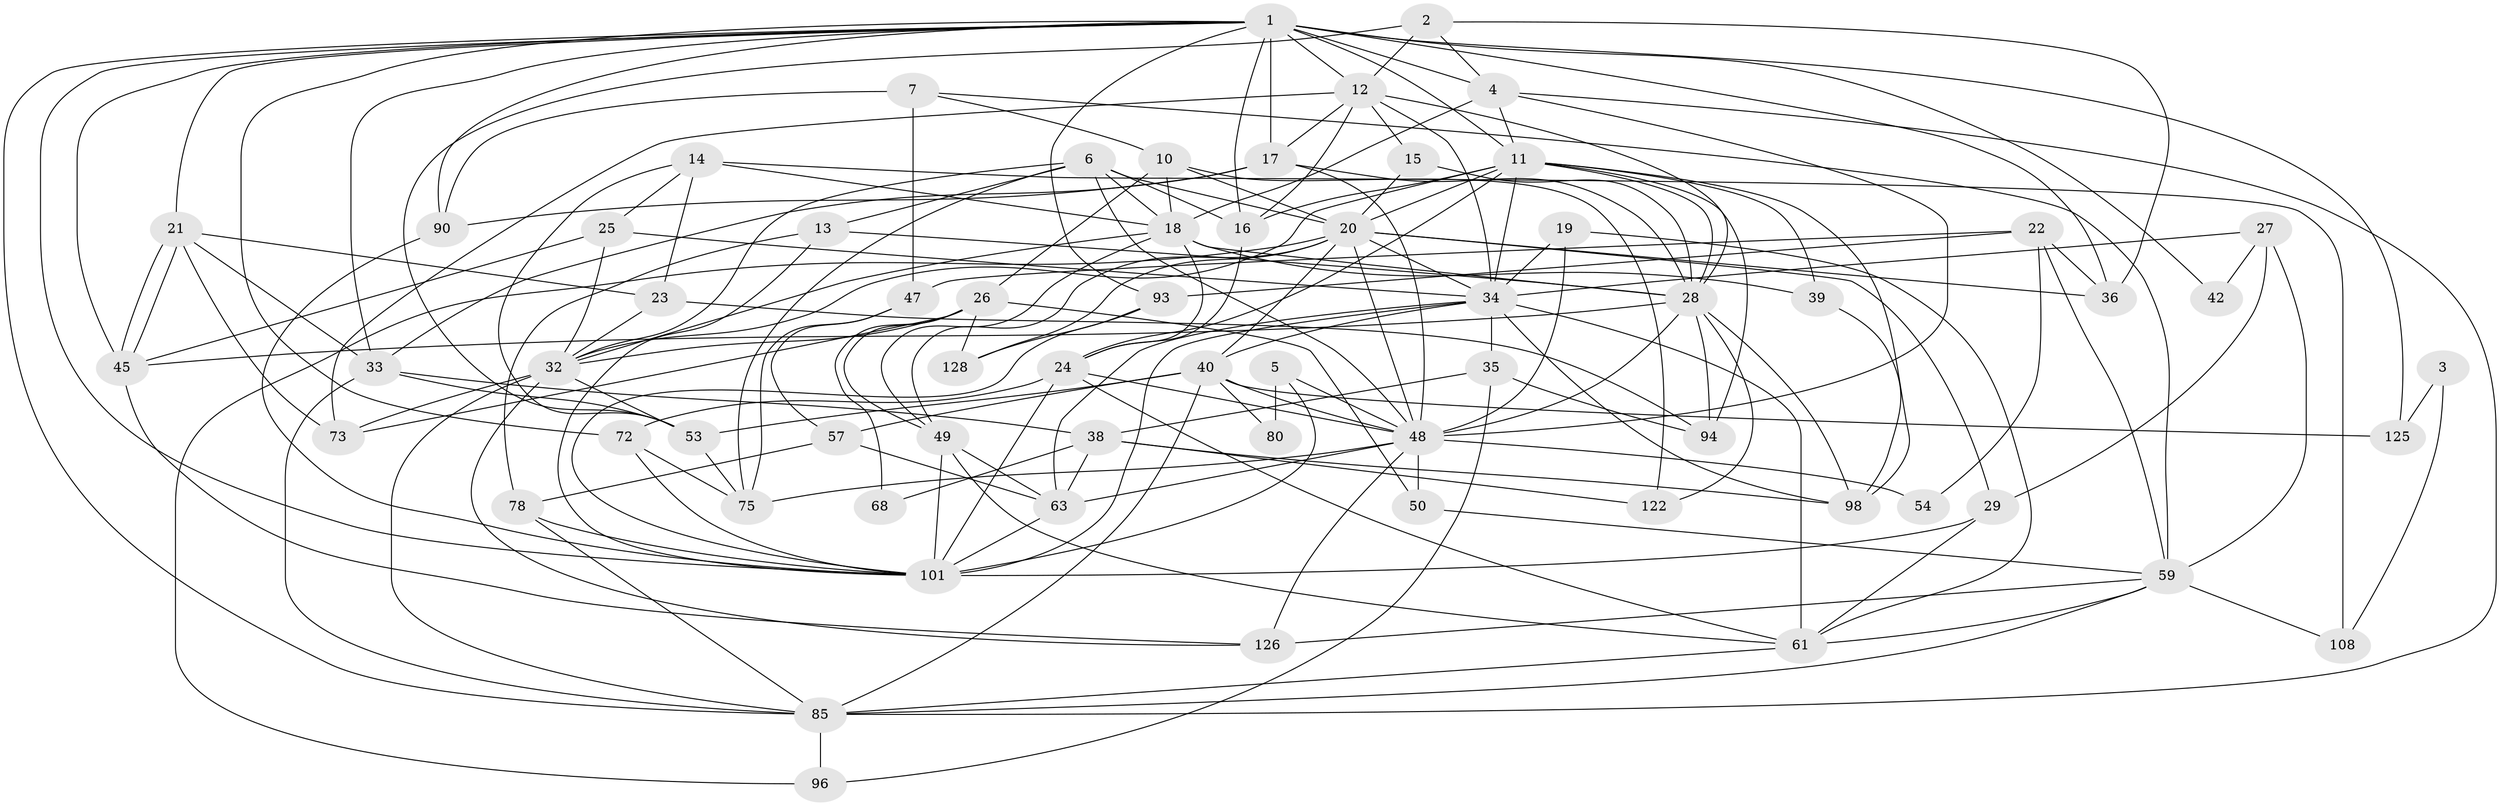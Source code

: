// original degree distribution, {7: 0.015267175572519083, 4: 0.2748091603053435, 2: 0.12213740458015267, 5: 0.1984732824427481, 3: 0.2748091603053435, 6: 0.09923664122137404, 8: 0.007633587786259542, 10: 0.007633587786259542}
// Generated by graph-tools (version 1.1) at 2025/14/03/09/25 04:14:58]
// undirected, 65 vertices, 182 edges
graph export_dot {
graph [start="1"]
  node [color=gray90,style=filled];
  1 [super="+79+97+30+9"];
  2;
  3;
  4 [super="+129+8+46"];
  5;
  6 [super="+87+88"];
  7 [super="+37"];
  10 [super="+31"];
  11 [super="+65+100+82"];
  12 [super="+91+102"];
  13 [super="+60+62"];
  14;
  15;
  16;
  17 [super="+106"];
  18 [super="+43"];
  19;
  20 [super="+89+71"];
  21;
  22 [super="+66"];
  23;
  24 [super="+104+111"];
  25;
  26 [super="+95"];
  27;
  28 [super="+83+56"];
  29;
  32 [super="+58+41"];
  33 [super="+120+69"];
  34 [super="+51+52"];
  35 [super="+115"];
  36;
  38 [super="+107"];
  39;
  40;
  42;
  45 [super="+92"];
  47 [super="+81"];
  48 [super="+64+70"];
  49 [super="+118+123"];
  50;
  53 [super="+121+119"];
  54;
  57;
  59 [super="+67"];
  61 [super="+74"];
  63 [super="+105+124"];
  68;
  72;
  73;
  75;
  78;
  80;
  85 [super="+99"];
  90;
  93;
  94;
  96 [super="+127"];
  98;
  101 [super="+110+112"];
  108;
  122;
  125;
  126;
  128;
  1 -- 42;
  1 -- 125;
  1 -- 17 [weight=3];
  1 -- 36;
  1 -- 101;
  1 -- 72;
  1 -- 4;
  1 -- 16;
  1 -- 21;
  1 -- 11 [weight=2];
  1 -- 45;
  1 -- 33;
  1 -- 85;
  1 -- 90;
  1 -- 93;
  1 -- 12 [weight=2];
  2 -- 12;
  2 -- 36;
  2 -- 53;
  2 -- 4;
  3 -- 125;
  3 -- 108;
  4 -- 11;
  4 -- 48;
  4 -- 18;
  4 -- 85;
  5 -- 101 [weight=2];
  5 -- 80;
  5 -- 48;
  6 -- 75;
  6 -- 32;
  6 -- 18 [weight=2];
  6 -- 16;
  6 -- 20;
  6 -- 13;
  6 -- 48;
  7 -- 10;
  7 -- 47 [weight=2];
  7 -- 90;
  7 -- 59;
  10 -- 18;
  10 -- 26;
  10 -- 20;
  10 -- 122;
  11 -- 98;
  11 -- 20;
  11 -- 39;
  11 -- 24;
  11 -- 16;
  11 -- 34;
  11 -- 94;
  11 -- 32;
  11 -- 28;
  12 -- 15;
  12 -- 16;
  12 -- 34;
  12 -- 17;
  12 -- 73;
  12 -- 28;
  13 -- 101;
  13 -- 78;
  13 -- 28;
  14 -- 23;
  14 -- 25;
  14 -- 108;
  14 -- 53;
  14 -- 18;
  15 -- 20;
  15 -- 28;
  16 -- 24;
  17 -- 48;
  17 -- 90;
  17 -- 33;
  17 -- 28;
  18 -- 24;
  18 -- 32;
  18 -- 49;
  18 -- 39;
  18 -- 28;
  19 -- 61;
  19 -- 34;
  19 -- 48;
  20 -- 34 [weight=2];
  20 -- 96;
  20 -- 36;
  20 -- 40;
  20 -- 128;
  20 -- 29;
  20 -- 48;
  20 -- 49;
  21 -- 45;
  21 -- 45;
  21 -- 23;
  21 -- 73;
  21 -- 33;
  22 -- 36;
  22 -- 54;
  22 -- 93;
  22 -- 47;
  22 -- 59;
  23 -- 94;
  23 -- 32;
  24 -- 61;
  24 -- 101;
  24 -- 72;
  24 -- 48;
  25 -- 32 [weight=2];
  25 -- 34;
  25 -- 45;
  26 -- 68;
  26 -- 128;
  26 -- 50;
  26 -- 73;
  26 -- 32;
  26 -- 49;
  27 -- 59;
  27 -- 29;
  27 -- 42;
  27 -- 34;
  28 -- 122;
  28 -- 98;
  28 -- 45;
  28 -- 94;
  28 -- 48;
  29 -- 61;
  29 -- 101;
  32 -- 73;
  32 -- 85;
  32 -- 126;
  32 -- 53;
  33 -- 85;
  33 -- 53;
  33 -- 38;
  34 -- 101;
  34 -- 98;
  34 -- 40;
  34 -- 61;
  34 -- 35;
  34 -- 63 [weight=2];
  35 -- 96;
  35 -- 38;
  35 -- 94;
  38 -- 68;
  38 -- 122;
  38 -- 63;
  38 -- 98;
  39 -- 98;
  40 -- 57;
  40 -- 80;
  40 -- 85;
  40 -- 125;
  40 -- 53;
  40 -- 48;
  45 -- 126;
  47 -- 75;
  47 -- 57;
  48 -- 126;
  48 -- 75;
  48 -- 50;
  48 -- 54;
  48 -- 63;
  49 -- 61;
  49 -- 63;
  49 -- 101;
  50 -- 59;
  53 -- 75;
  57 -- 78;
  57 -- 63;
  59 -- 126;
  59 -- 85;
  59 -- 108;
  59 -- 61;
  61 -- 85;
  63 -- 101;
  72 -- 75;
  72 -- 101;
  78 -- 85;
  78 -- 101;
  85 -- 96;
  90 -- 101;
  93 -- 128;
  93 -- 101;
}
